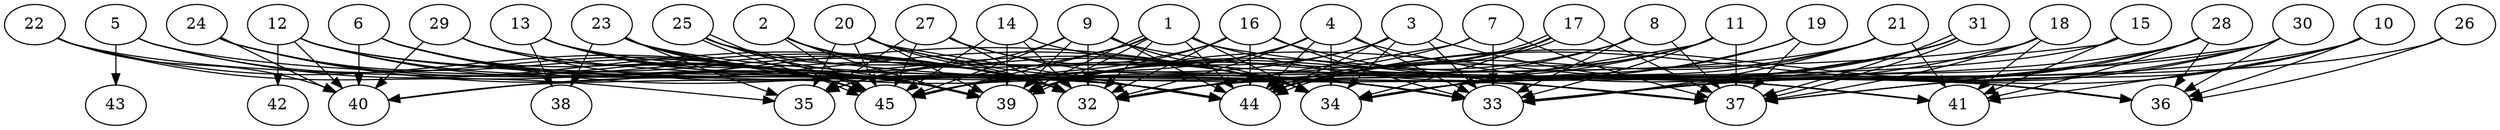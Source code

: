 // DAG automatically generated by daggen at Thu Oct  3 14:07:25 2019
// ./daggen --dot -n 45 --ccr 0.3 --fat 0.9 --regular 0.7 --density 0.7 --mindata 5242880 --maxdata 52428800 
digraph G {
  1 [size="154255360", alpha="0.18", expect_size="46276608"] 
  1 -> 32 [size ="46276608"]
  1 -> 34 [size ="46276608"]
  1 -> 37 [size ="46276608"]
  1 -> 39 [size ="46276608"]
  1 -> 39 [size ="46276608"]
  1 -> 40 [size ="46276608"]
  1 -> 41 [size ="46276608"]
  1 -> 44 [size ="46276608"]
  1 -> 45 [size ="46276608"]
  2 [size="160020480", alpha="0.13", expect_size="48006144"] 
  2 -> 32 [size ="48006144"]
  2 -> 34 [size ="48006144"]
  2 -> 39 [size ="48006144"]
  2 -> 45 [size ="48006144"]
  3 [size="109697707", alpha="0.04", expect_size="32909312"] 
  3 -> 33 [size ="32909312"]
  3 -> 34 [size ="32909312"]
  3 -> 36 [size ="32909312"]
  3 -> 39 [size ="32909312"]
  3 -> 44 [size ="32909312"]
  3 -> 45 [size ="32909312"]
  4 [size="159334400", alpha="0.09", expect_size="47800320"] 
  4 -> 32 [size ="47800320"]
  4 -> 33 [size ="47800320"]
  4 -> 34 [size ="47800320"]
  4 -> 36 [size ="47800320"]
  4 -> 39 [size ="47800320"]
  4 -> 44 [size ="47800320"]
  4 -> 45 [size ="47800320"]
  5 [size="157419520", alpha="0.10", expect_size="47225856"] 
  5 -> 32 [size ="47225856"]
  5 -> 43 [size ="47225856"]
  5 -> 44 [size ="47225856"]
  5 -> 45 [size ="47225856"]
  6 [size="115770027", alpha="0.17", expect_size="34731008"] 
  6 -> 32 [size ="34731008"]
  6 -> 34 [size ="34731008"]
  6 -> 39 [size ="34731008"]
  6 -> 40 [size ="34731008"]
  6 -> 44 [size ="34731008"]
  6 -> 45 [size ="34731008"]
  7 [size="125467307", alpha="0.12", expect_size="37640192"] 
  7 -> 32 [size ="37640192"]
  7 -> 33 [size ="37640192"]
  7 -> 37 [size ="37640192"]
  7 -> 45 [size ="37640192"]
  8 [size="66717013", alpha="0.06", expect_size="20015104"] 
  8 -> 32 [size ="20015104"]
  8 -> 33 [size ="20015104"]
  8 -> 37 [size ="20015104"]
  8 -> 39 [size ="20015104"]
  9 [size="171789653", alpha="0.15", expect_size="51536896"] 
  9 -> 32 [size ="51536896"]
  9 -> 34 [size ="51536896"]
  9 -> 35 [size ="51536896"]
  9 -> 36 [size ="51536896"]
  9 -> 39 [size ="51536896"]
  9 -> 44 [size ="51536896"]
  9 -> 45 [size ="51536896"]
  10 [size="139772587", alpha="0.07", expect_size="41931776"] 
  10 -> 32 [size ="41931776"]
  10 -> 33 [size ="41931776"]
  10 -> 36 [size ="41931776"]
  10 -> 37 [size ="41931776"]
  10 -> 41 [size ="41931776"]
  11 [size="97160533", alpha="0.13", expect_size="29148160"] 
  11 -> 32 [size ="29148160"]
  11 -> 33 [size ="29148160"]
  11 -> 34 [size ="29148160"]
  11 -> 37 [size ="29148160"]
  11 -> 39 [size ="29148160"]
  11 -> 44 [size ="29148160"]
  12 [size="80575147", alpha="0.10", expect_size="24172544"] 
  12 -> 32 [size ="24172544"]
  12 -> 33 [size ="24172544"]
  12 -> 39 [size ="24172544"]
  12 -> 40 [size ="24172544"]
  12 -> 42 [size ="24172544"]
  12 -> 44 [size ="24172544"]
  13 [size="22097920", alpha="0.15", expect_size="6629376"] 
  13 -> 32 [size ="6629376"]
  13 -> 33 [size ="6629376"]
  13 -> 34 [size ="6629376"]
  13 -> 38 [size ="6629376"]
  13 -> 39 [size ="6629376"]
  13 -> 45 [size ="6629376"]
  14 [size="50203307", alpha="0.14", expect_size="15060992"] 
  14 -> 32 [size ="15060992"]
  14 -> 39 [size ="15060992"]
  14 -> 41 [size ="15060992"]
  14 -> 45 [size ="15060992"]
  15 [size="123170133", alpha="0.04", expect_size="36951040"] 
  15 -> 32 [size ="36951040"]
  15 -> 33 [size ="36951040"]
  15 -> 41 [size ="36951040"]
  16 [size="42270720", alpha="0.11", expect_size="12681216"] 
  16 -> 32 [size ="12681216"]
  16 -> 33 [size ="12681216"]
  16 -> 35 [size ="12681216"]
  16 -> 41 [size ="12681216"]
  16 -> 44 [size ="12681216"]
  16 -> 45 [size ="12681216"]
  17 [size="173544107", alpha="0.18", expect_size="52063232"] 
  17 -> 34 [size ="52063232"]
  17 -> 37 [size ="52063232"]
  17 -> 39 [size ="52063232"]
  17 -> 44 [size ="52063232"]
  17 -> 44 [size ="52063232"]
  18 [size="109564587", alpha="0.13", expect_size="32869376"] 
  18 -> 34 [size ="32869376"]
  18 -> 37 [size ="32869376"]
  18 -> 40 [size ="32869376"]
  18 -> 41 [size ="32869376"]
  19 [size="153480533", alpha="0.03", expect_size="46044160"] 
  19 -> 32 [size ="46044160"]
  19 -> 34 [size ="46044160"]
  19 -> 37 [size ="46044160"]
  20 [size="115770027", alpha="0.07", expect_size="34731008"] 
  20 -> 32 [size ="34731008"]
  20 -> 33 [size ="34731008"]
  20 -> 34 [size ="34731008"]
  20 -> 35 [size ="34731008"]
  20 -> 39 [size ="34731008"]
  20 -> 44 [size ="34731008"]
  20 -> 45 [size ="34731008"]
  21 [size="171929600", alpha="0.08", expect_size="51578880"] 
  21 -> 33 [size ="51578880"]
  21 -> 34 [size ="51578880"]
  21 -> 41 [size ="51578880"]
  21 -> 44 [size ="51578880"]
  21 -> 45 [size ="51578880"]
  22 [size="120241493", alpha="0.08", expect_size="36072448"] 
  22 -> 35 [size ="36072448"]
  22 -> 40 [size ="36072448"]
  22 -> 44 [size ="36072448"]
  22 -> 45 [size ="36072448"]
  23 [size="41086293", alpha="0.19", expect_size="12325888"] 
  23 -> 33 [size ="12325888"]
  23 -> 34 [size ="12325888"]
  23 -> 35 [size ="12325888"]
  23 -> 37 [size ="12325888"]
  23 -> 38 [size ="12325888"]
  23 -> 39 [size ="12325888"]
  23 -> 45 [size ="12325888"]
  24 [size="155409067", alpha="0.08", expect_size="46622720"] 
  24 -> 32 [size ="46622720"]
  24 -> 34 [size ="46622720"]
  24 -> 39 [size ="46622720"]
  24 -> 40 [size ="46622720"]
  24 -> 45 [size ="46622720"]
  25 [size="106284373", alpha="0.15", expect_size="31885312"] 
  25 -> 32 [size ="31885312"]
  25 -> 36 [size ="31885312"]
  25 -> 39 [size ="31885312"]
  25 -> 45 [size ="31885312"]
  25 -> 45 [size ="31885312"]
  26 [size="135830187", alpha="0.14", expect_size="40749056"] 
  26 -> 34 [size ="40749056"]
  26 -> 36 [size ="40749056"]
  27 [size="61945173", alpha="0.08", expect_size="18583552"] 
  27 -> 32 [size ="18583552"]
  27 -> 33 [size ="18583552"]
  27 -> 34 [size ="18583552"]
  27 -> 35 [size ="18583552"]
  27 -> 45 [size ="18583552"]
  28 [size="43103573", alpha="0.07", expect_size="12931072"] 
  28 -> 32 [size ="12931072"]
  28 -> 33 [size ="12931072"]
  28 -> 36 [size ="12931072"]
  28 -> 41 [size ="12931072"]
  28 -> 44 [size ="12931072"]
  29 [size="148517547", alpha="0.06", expect_size="44555264"] 
  29 -> 37 [size ="44555264"]
  29 -> 40 [size ="44555264"]
  29 -> 44 [size ="44555264"]
  29 -> 45 [size ="44555264"]
  30 [size="171929600", alpha="0.01", expect_size="51578880"] 
  30 -> 33 [size ="51578880"]
  30 -> 34 [size ="51578880"]
  30 -> 36 [size ="51578880"]
  30 -> 37 [size ="51578880"]
  30 -> 44 [size ="51578880"]
  31 [size="68867413", alpha="0.06", expect_size="20660224"] 
  31 -> 33 [size ="20660224"]
  31 -> 34 [size ="20660224"]
  31 -> 37 [size ="20660224"]
  31 -> 37 [size ="20660224"]
  31 -> 39 [size ="20660224"]
  32 [size="133399893", alpha="0.19", expect_size="40019968"] 
  33 [size="36215467", alpha="0.12", expect_size="10864640"] 
  34 [size="26818560", alpha="0.10", expect_size="8045568"] 
  35 [size="89791147", alpha="0.01", expect_size="26937344"] 
  36 [size="50500267", alpha="0.15", expect_size="15150080"] 
  37 [size="164529493", alpha="0.09", expect_size="49358848"] 
  38 [size="68010667", alpha="0.14", expect_size="20403200"] 
  39 [size="124760747", alpha="0.17", expect_size="37428224"] 
  40 [size="174520320", alpha="0.13", expect_size="52356096"] 
  41 [size="25016320", alpha="0.08", expect_size="7504896"] 
  42 [size="70509227", alpha="0.16", expect_size="21152768"] 
  43 [size="59521707", alpha="0.08", expect_size="17856512"] 
  44 [size="153968640", alpha="0.16", expect_size="46190592"] 
  45 [size="72004267", alpha="0.16", expect_size="21601280"] 
}

